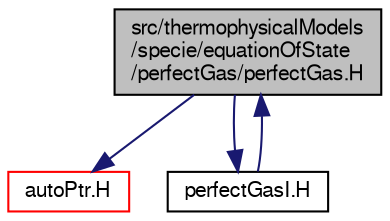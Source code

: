 digraph "src/thermophysicalModels/specie/equationOfState/perfectGas/perfectGas.H"
{
  bgcolor="transparent";
  edge [fontname="FreeSans",fontsize="10",labelfontname="FreeSans",labelfontsize="10"];
  node [fontname="FreeSans",fontsize="10",shape=record];
  Node1 [label="src/thermophysicalModels\l/specie/equationOfState\l/perfectGas/perfectGas.H",height=0.2,width=0.4,color="black", fillcolor="grey75", style="filled" fontcolor="black"];
  Node1 -> Node2 [color="midnightblue",fontsize="10",style="solid",fontname="FreeSans"];
  Node2 [label="autoPtr.H",height=0.2,width=0.4,color="red",URL="$a07985.html"];
  Node1 -> Node3 [color="midnightblue",fontsize="10",style="solid",fontname="FreeSans"];
  Node3 [label="perfectGasI.H",height=0.2,width=0.4,color="black",URL="$a09804.html"];
  Node3 -> Node1 [color="midnightblue",fontsize="10",style="solid",fontname="FreeSans"];
}
